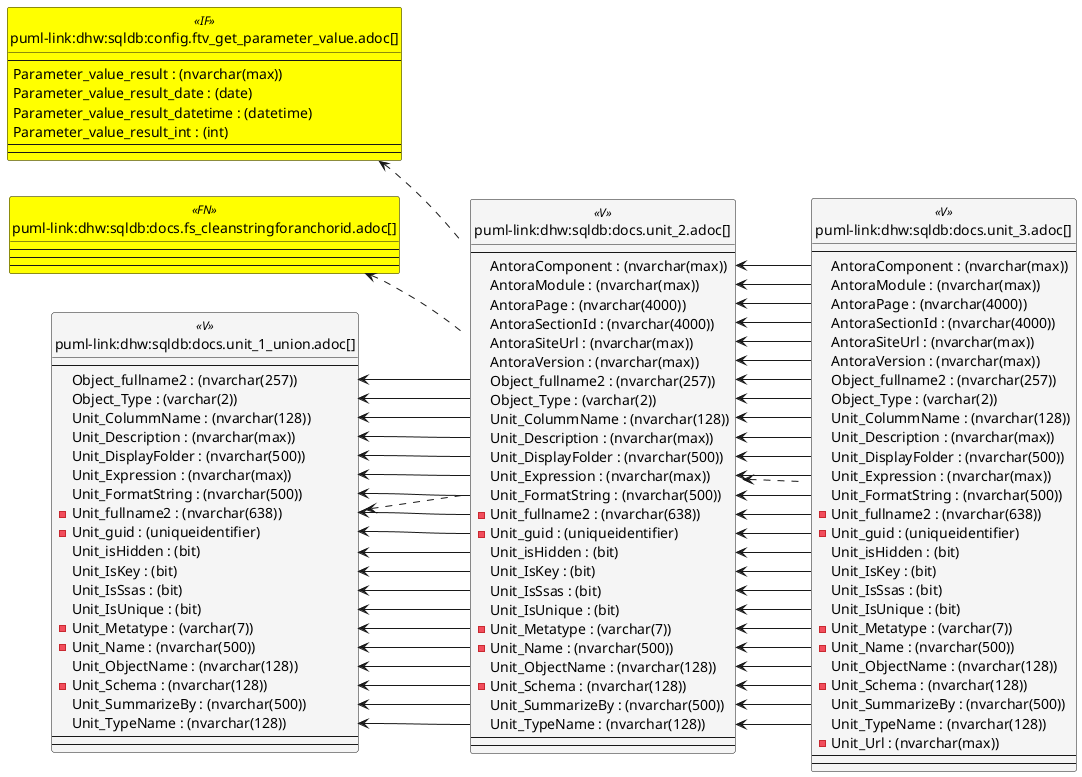 @startuml
left to right direction
'top to bottom direction
hide circle
'avoide "." issues:
set namespaceSeparator none


skinparam class {
  BackgroundColor White
  BackgroundColor<<FN>> Yellow
  BackgroundColor<<FS>> Yellow
  BackgroundColor<<FT>> LightGray
  BackgroundColor<<IF>> Yellow
  BackgroundColor<<IS>> Yellow
  BackgroundColor<<P>> Aqua
  BackgroundColor<<PC>> Aqua
  BackgroundColor<<SN>> Yellow
  BackgroundColor<<SO>> SlateBlue
  BackgroundColor<<TF>> LightGray
  BackgroundColor<<TR>> Tomato
  BackgroundColor<<U>> White
  BackgroundColor<<V>> WhiteSmoke
  BackgroundColor<<X>> Aqua
  BackgroundColor<<external>> AliceBlue
}


entity "puml-link:dhw:sqldb:config.ftv_get_parameter_value.adoc[]" as config.ftv_get_parameter_value << IF >> {
  --
  Parameter_value_result : (nvarchar(max))
  Parameter_value_result_date : (date)
  Parameter_value_result_datetime : (datetime)
  Parameter_value_result_int : (int)
  --
  --
}

entity "puml-link:dhw:sqldb:docs.fs_cleanstringforanchorid.adoc[]" as docs.fs_cleanStringForAnchorId << FN >> {
  --
  --
  --
}

entity "puml-link:dhw:sqldb:docs.unit_1_union.adoc[]" as docs.Unit_1_union << V >> {
  --
  Object_fullname2 : (nvarchar(257))
  Object_Type : (varchar(2))
  Unit_ColummName : (nvarchar(128))
  Unit_Description : (nvarchar(max))
  Unit_DisplayFolder : (nvarchar(500))
  Unit_Expression : (nvarchar(max))
  Unit_FormatString : (nvarchar(500))
  - Unit_fullname2 : (nvarchar(638))
  - Unit_guid : (uniqueidentifier)
  Unit_isHidden : (bit)
  Unit_IsKey : (bit)
  Unit_IsSsas : (bit)
  Unit_IsUnique : (bit)
  - Unit_Metatype : (varchar(7))
  - Unit_Name : (nvarchar(500))
  Unit_ObjectName : (nvarchar(128))
  - Unit_Schema : (nvarchar(128))
  Unit_SummarizeBy : (nvarchar(500))
  Unit_TypeName : (nvarchar(128))
  --
  --
}

entity "puml-link:dhw:sqldb:docs.unit_2.adoc[]" as docs.Unit_2 << V >> {
  --
  AntoraComponent : (nvarchar(max))
  AntoraModule : (nvarchar(max))
  AntoraPage : (nvarchar(4000))
  AntoraSectionId : (nvarchar(4000))
  AntoraSiteUrl : (nvarchar(max))
  AntoraVersion : (nvarchar(max))
  Object_fullname2 : (nvarchar(257))
  Object_Type : (varchar(2))
  Unit_ColummName : (nvarchar(128))
  Unit_Description : (nvarchar(max))
  Unit_DisplayFolder : (nvarchar(500))
  Unit_Expression : (nvarchar(max))
  Unit_FormatString : (nvarchar(500))
  - Unit_fullname2 : (nvarchar(638))
  - Unit_guid : (uniqueidentifier)
  Unit_isHidden : (bit)
  Unit_IsKey : (bit)
  Unit_IsSsas : (bit)
  Unit_IsUnique : (bit)
  - Unit_Metatype : (varchar(7))
  - Unit_Name : (nvarchar(500))
  Unit_ObjectName : (nvarchar(128))
  - Unit_Schema : (nvarchar(128))
  Unit_SummarizeBy : (nvarchar(500))
  Unit_TypeName : (nvarchar(128))
  --
  --
}

entity "puml-link:dhw:sqldb:docs.unit_3.adoc[]" as docs.Unit_3 << V >> {
  --
  AntoraComponent : (nvarchar(max))
  AntoraModule : (nvarchar(max))
  AntoraPage : (nvarchar(4000))
  AntoraSectionId : (nvarchar(4000))
  AntoraSiteUrl : (nvarchar(max))
  AntoraVersion : (nvarchar(max))
  Object_fullname2 : (nvarchar(257))
  Object_Type : (varchar(2))
  Unit_ColummName : (nvarchar(128))
  Unit_Description : (nvarchar(max))
  Unit_DisplayFolder : (nvarchar(500))
  Unit_Expression : (nvarchar(max))
  Unit_FormatString : (nvarchar(500))
  - Unit_fullname2 : (nvarchar(638))
  - Unit_guid : (uniqueidentifier)
  Unit_isHidden : (bit)
  Unit_IsKey : (bit)
  Unit_IsSsas : (bit)
  Unit_IsUnique : (bit)
  - Unit_Metatype : (varchar(7))
  - Unit_Name : (nvarchar(500))
  Unit_ObjectName : (nvarchar(128))
  - Unit_Schema : (nvarchar(128))
  Unit_SummarizeBy : (nvarchar(500))
  Unit_TypeName : (nvarchar(128))
  - Unit_Url : (nvarchar(max))
  --
  --
}

config.ftv_get_parameter_value <.. docs.Unit_2
docs.fs_cleanStringForAnchorId <.. docs.Unit_2
docs.Unit_1_union <.. docs.Unit_2
docs.Unit_2 <.. docs.Unit_3
"docs.Unit_1_union::Object_fullname2" <-- "docs.Unit_2::Object_fullname2"
"docs.Unit_1_union::Object_Type" <-- "docs.Unit_2::Object_Type"
"docs.Unit_1_union::Unit_ColummName" <-- "docs.Unit_2::Unit_ColummName"
"docs.Unit_1_union::Unit_Description" <-- "docs.Unit_2::Unit_Description"
"docs.Unit_1_union::Unit_DisplayFolder" <-- "docs.Unit_2::Unit_DisplayFolder"
"docs.Unit_1_union::Unit_Expression" <-- "docs.Unit_2::Unit_Expression"
"docs.Unit_1_union::Unit_FormatString" <-- "docs.Unit_2::Unit_FormatString"
"docs.Unit_1_union::Unit_fullname2" <-- "docs.Unit_2::Unit_fullname2"
"docs.Unit_1_union::Unit_guid" <-- "docs.Unit_2::Unit_guid"
"docs.Unit_1_union::Unit_isHidden" <-- "docs.Unit_2::Unit_isHidden"
"docs.Unit_1_union::Unit_IsKey" <-- "docs.Unit_2::Unit_IsKey"
"docs.Unit_1_union::Unit_IsSsas" <-- "docs.Unit_2::Unit_IsSsas"
"docs.Unit_1_union::Unit_IsUnique" <-- "docs.Unit_2::Unit_IsUnique"
"docs.Unit_1_union::Unit_Metatype" <-- "docs.Unit_2::Unit_Metatype"
"docs.Unit_1_union::Unit_Name" <-- "docs.Unit_2::Unit_Name"
"docs.Unit_1_union::Unit_ObjectName" <-- "docs.Unit_2::Unit_ObjectName"
"docs.Unit_1_union::Unit_Schema" <-- "docs.Unit_2::Unit_Schema"
"docs.Unit_1_union::Unit_SummarizeBy" <-- "docs.Unit_2::Unit_SummarizeBy"
"docs.Unit_1_union::Unit_TypeName" <-- "docs.Unit_2::Unit_TypeName"
"docs.Unit_2::AntoraComponent" <-- "docs.Unit_3::AntoraComponent"
"docs.Unit_2::AntoraModule" <-- "docs.Unit_3::AntoraModule"
"docs.Unit_2::AntoraPage" <-- "docs.Unit_3::AntoraPage"
"docs.Unit_2::AntoraSectionId" <-- "docs.Unit_3::AntoraSectionId"
"docs.Unit_2::AntoraSiteUrl" <-- "docs.Unit_3::AntoraSiteUrl"
"docs.Unit_2::AntoraVersion" <-- "docs.Unit_3::AntoraVersion"
"docs.Unit_2::Object_fullname2" <-- "docs.Unit_3::Object_fullname2"
"docs.Unit_2::Object_Type" <-- "docs.Unit_3::Object_Type"
"docs.Unit_2::Unit_ColummName" <-- "docs.Unit_3::Unit_ColummName"
"docs.Unit_2::Unit_Description" <-- "docs.Unit_3::Unit_Description"
"docs.Unit_2::Unit_DisplayFolder" <-- "docs.Unit_3::Unit_DisplayFolder"
"docs.Unit_2::Unit_Expression" <-- "docs.Unit_3::Unit_Expression"
"docs.Unit_2::Unit_FormatString" <-- "docs.Unit_3::Unit_FormatString"
"docs.Unit_2::Unit_fullname2" <-- "docs.Unit_3::Unit_fullname2"
"docs.Unit_2::Unit_guid" <-- "docs.Unit_3::Unit_guid"
"docs.Unit_2::Unit_isHidden" <-- "docs.Unit_3::Unit_isHidden"
"docs.Unit_2::Unit_IsKey" <-- "docs.Unit_3::Unit_IsKey"
"docs.Unit_2::Unit_IsSsas" <-- "docs.Unit_3::Unit_IsSsas"
"docs.Unit_2::Unit_IsUnique" <-- "docs.Unit_3::Unit_IsUnique"
"docs.Unit_2::Unit_Metatype" <-- "docs.Unit_3::Unit_Metatype"
"docs.Unit_2::Unit_Name" <-- "docs.Unit_3::Unit_Name"
"docs.Unit_2::Unit_ObjectName" <-- "docs.Unit_3::Unit_ObjectName"
"docs.Unit_2::Unit_Schema" <-- "docs.Unit_3::Unit_Schema"
"docs.Unit_2::Unit_SummarizeBy" <-- "docs.Unit_3::Unit_SummarizeBy"
"docs.Unit_2::Unit_TypeName" <-- "docs.Unit_3::Unit_TypeName"
@enduml

